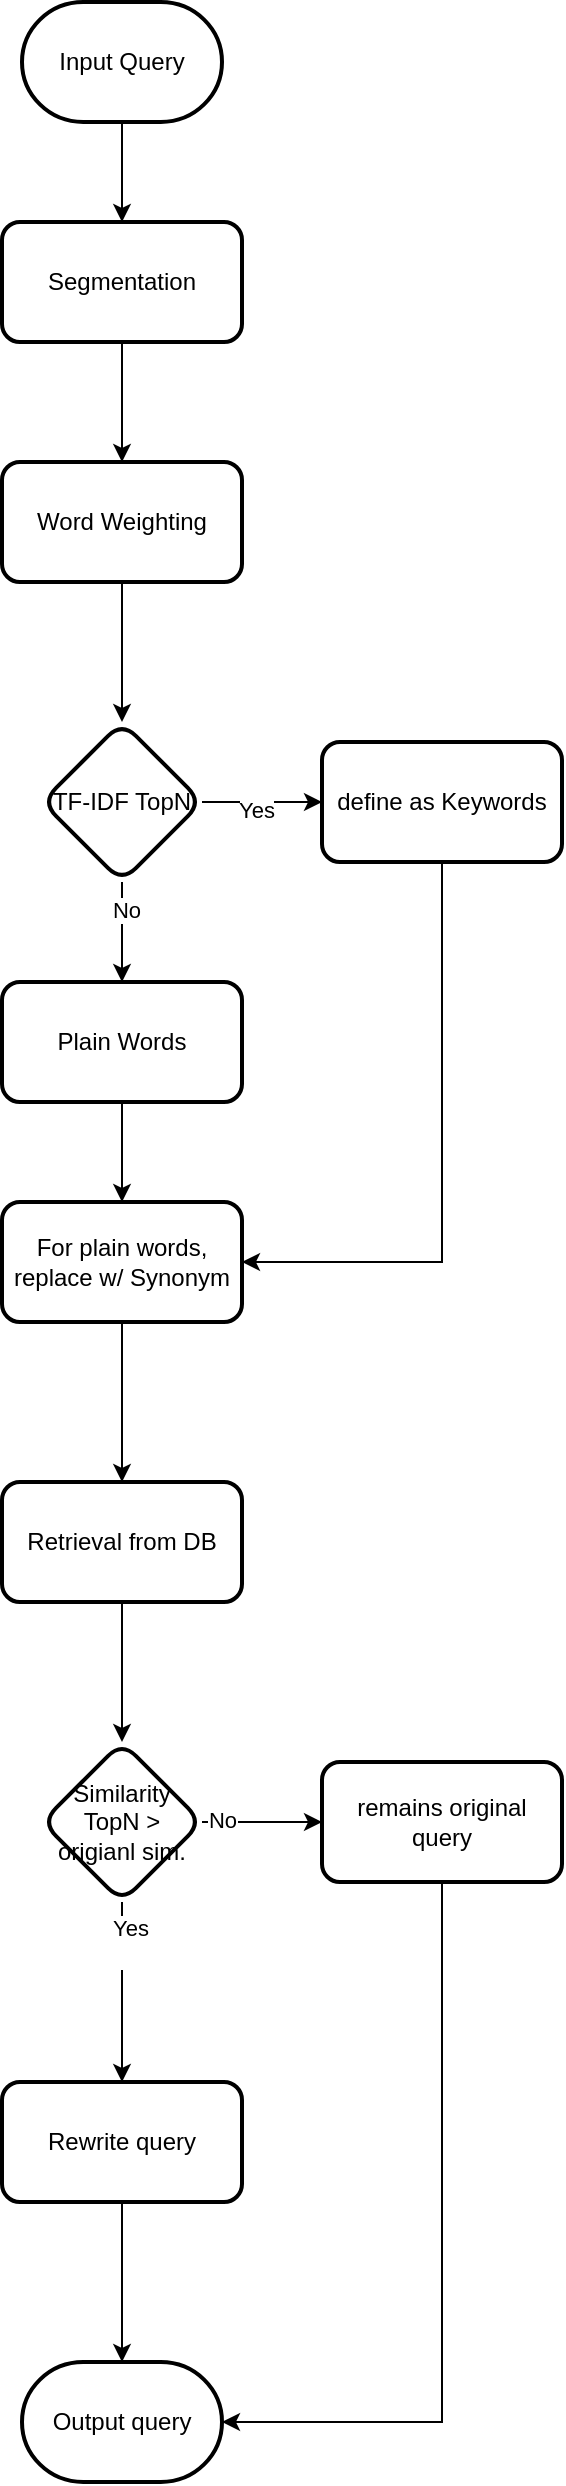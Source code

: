 <mxfile version="24.4.0" type="github">
  <diagram name="Page-1" id="D2q3CTD9yseETicwrILn">
    <mxGraphModel dx="1050" dy="557" grid="1" gridSize="10" guides="1" tooltips="1" connect="1" arrows="1" fold="1" page="1" pageScale="1" pageWidth="850" pageHeight="1100" math="0" shadow="0">
      <root>
        <mxCell id="0" />
        <mxCell id="1" parent="0" />
        <mxCell id="R1dN7XyizJ9iS3IXCTQg-6" value="" style="edgeStyle=orthogonalEdgeStyle;rounded=0;orthogonalLoop=1;jettySize=auto;html=1;" edge="1" parent="1" source="R1dN7XyizJ9iS3IXCTQg-4" target="R1dN7XyizJ9iS3IXCTQg-5">
          <mxGeometry relative="1" as="geometry" />
        </mxCell>
        <mxCell id="R1dN7XyizJ9iS3IXCTQg-4" value="Input Query" style="strokeWidth=2;html=1;shape=mxgraph.flowchart.terminator;whiteSpace=wrap;" vertex="1" parent="1">
          <mxGeometry x="110" y="40" width="100" height="60" as="geometry" />
        </mxCell>
        <mxCell id="R1dN7XyizJ9iS3IXCTQg-8" value="" style="edgeStyle=orthogonalEdgeStyle;rounded=0;orthogonalLoop=1;jettySize=auto;html=1;" edge="1" parent="1" source="R1dN7XyizJ9iS3IXCTQg-5" target="R1dN7XyizJ9iS3IXCTQg-7">
          <mxGeometry relative="1" as="geometry" />
        </mxCell>
        <mxCell id="R1dN7XyizJ9iS3IXCTQg-5" value="Segmentation" style="rounded=1;whiteSpace=wrap;html=1;strokeWidth=2;" vertex="1" parent="1">
          <mxGeometry x="100" y="150" width="120" height="60" as="geometry" />
        </mxCell>
        <mxCell id="R1dN7XyizJ9iS3IXCTQg-12" value="" style="edgeStyle=orthogonalEdgeStyle;rounded=0;orthogonalLoop=1;jettySize=auto;html=1;" edge="1" parent="1" source="R1dN7XyizJ9iS3IXCTQg-7" target="R1dN7XyizJ9iS3IXCTQg-11">
          <mxGeometry relative="1" as="geometry" />
        </mxCell>
        <mxCell id="R1dN7XyizJ9iS3IXCTQg-7" value="Word Weighting" style="rounded=1;whiteSpace=wrap;html=1;strokeWidth=2;" vertex="1" parent="1">
          <mxGeometry x="100" y="270" width="120" height="60" as="geometry" />
        </mxCell>
        <mxCell id="R1dN7XyizJ9iS3IXCTQg-14" value="" style="edgeStyle=orthogonalEdgeStyle;rounded=0;orthogonalLoop=1;jettySize=auto;html=1;" edge="1" parent="1" source="R1dN7XyizJ9iS3IXCTQg-11" target="R1dN7XyizJ9iS3IXCTQg-13">
          <mxGeometry relative="1" as="geometry" />
        </mxCell>
        <mxCell id="R1dN7XyizJ9iS3IXCTQg-15" value="Yes" style="edgeLabel;html=1;align=center;verticalAlign=middle;resizable=0;points=[];" vertex="1" connectable="0" parent="R1dN7XyizJ9iS3IXCTQg-14">
          <mxGeometry x="-0.107" y="-4" relative="1" as="geometry">
            <mxPoint as="offset" />
          </mxGeometry>
        </mxCell>
        <mxCell id="R1dN7XyizJ9iS3IXCTQg-17" value="" style="edgeStyle=orthogonalEdgeStyle;rounded=0;orthogonalLoop=1;jettySize=auto;html=1;" edge="1" parent="1" source="R1dN7XyizJ9iS3IXCTQg-11" target="R1dN7XyizJ9iS3IXCTQg-16">
          <mxGeometry relative="1" as="geometry" />
        </mxCell>
        <mxCell id="R1dN7XyizJ9iS3IXCTQg-18" value="No" style="edgeLabel;html=1;align=center;verticalAlign=middle;resizable=0;points=[];" vertex="1" connectable="0" parent="R1dN7XyizJ9iS3IXCTQg-17">
          <mxGeometry x="-0.444" y="2" relative="1" as="geometry">
            <mxPoint as="offset" />
          </mxGeometry>
        </mxCell>
        <mxCell id="R1dN7XyizJ9iS3IXCTQg-11" value="TF-IDF TopN" style="rhombus;whiteSpace=wrap;html=1;rounded=1;strokeWidth=2;" vertex="1" parent="1">
          <mxGeometry x="120" y="400" width="80" height="80" as="geometry" />
        </mxCell>
        <mxCell id="R1dN7XyizJ9iS3IXCTQg-21" style="edgeStyle=orthogonalEdgeStyle;rounded=0;orthogonalLoop=1;jettySize=auto;html=1;exitX=0.5;exitY=1;exitDx=0;exitDy=0;entryX=1;entryY=0.5;entryDx=0;entryDy=0;" edge="1" parent="1" source="R1dN7XyizJ9iS3IXCTQg-13" target="R1dN7XyizJ9iS3IXCTQg-19">
          <mxGeometry relative="1" as="geometry" />
        </mxCell>
        <mxCell id="R1dN7XyizJ9iS3IXCTQg-13" value="define as Keywords" style="whiteSpace=wrap;html=1;rounded=1;strokeWidth=2;" vertex="1" parent="1">
          <mxGeometry x="260" y="410" width="120" height="60" as="geometry" />
        </mxCell>
        <mxCell id="R1dN7XyizJ9iS3IXCTQg-20" value="" style="edgeStyle=orthogonalEdgeStyle;rounded=0;orthogonalLoop=1;jettySize=auto;html=1;" edge="1" parent="1" source="R1dN7XyizJ9iS3IXCTQg-16" target="R1dN7XyizJ9iS3IXCTQg-19">
          <mxGeometry relative="1" as="geometry" />
        </mxCell>
        <mxCell id="R1dN7XyizJ9iS3IXCTQg-16" value="Plain Words" style="whiteSpace=wrap;html=1;rounded=1;strokeWidth=2;" vertex="1" parent="1">
          <mxGeometry x="100" y="530" width="120" height="60" as="geometry" />
        </mxCell>
        <mxCell id="R1dN7XyizJ9iS3IXCTQg-23" value="" style="edgeStyle=orthogonalEdgeStyle;rounded=0;orthogonalLoop=1;jettySize=auto;html=1;" edge="1" parent="1" source="R1dN7XyizJ9iS3IXCTQg-19" target="R1dN7XyizJ9iS3IXCTQg-22">
          <mxGeometry relative="1" as="geometry" />
        </mxCell>
        <mxCell id="R1dN7XyizJ9iS3IXCTQg-19" value="For plain words, replace w/ Synonym" style="whiteSpace=wrap;html=1;rounded=1;strokeWidth=2;" vertex="1" parent="1">
          <mxGeometry x="100" y="640" width="120" height="60" as="geometry" />
        </mxCell>
        <mxCell id="R1dN7XyizJ9iS3IXCTQg-27" value="" style="edgeStyle=orthogonalEdgeStyle;rounded=0;orthogonalLoop=1;jettySize=auto;html=1;" edge="1" parent="1" source="R1dN7XyizJ9iS3IXCTQg-22" target="R1dN7XyizJ9iS3IXCTQg-26">
          <mxGeometry relative="1" as="geometry" />
        </mxCell>
        <mxCell id="R1dN7XyizJ9iS3IXCTQg-22" value="Retrieval from DB" style="whiteSpace=wrap;html=1;rounded=1;strokeWidth=2;" vertex="1" parent="1">
          <mxGeometry x="100" y="780" width="120" height="60" as="geometry" />
        </mxCell>
        <mxCell id="R1dN7XyizJ9iS3IXCTQg-29" value="" style="edgeStyle=orthogonalEdgeStyle;rounded=0;orthogonalLoop=1;jettySize=auto;html=1;" edge="1" parent="1" source="R1dN7XyizJ9iS3IXCTQg-26" target="R1dN7XyizJ9iS3IXCTQg-28">
          <mxGeometry relative="1" as="geometry" />
        </mxCell>
        <mxCell id="R1dN7XyizJ9iS3IXCTQg-30" value="Yes&lt;div&gt;&lt;br&gt;&lt;/div&gt;" style="edgeLabel;html=1;align=center;verticalAlign=middle;resizable=0;points=[];" vertex="1" connectable="0" parent="R1dN7XyizJ9iS3IXCTQg-29">
          <mxGeometry x="-0.56" y="4" relative="1" as="geometry">
            <mxPoint as="offset" />
          </mxGeometry>
        </mxCell>
        <mxCell id="R1dN7XyizJ9iS3IXCTQg-32" value="" style="edgeStyle=orthogonalEdgeStyle;rounded=0;orthogonalLoop=1;jettySize=auto;html=1;" edge="1" parent="1" source="R1dN7XyizJ9iS3IXCTQg-26" target="R1dN7XyizJ9iS3IXCTQg-31">
          <mxGeometry relative="1" as="geometry" />
        </mxCell>
        <mxCell id="R1dN7XyizJ9iS3IXCTQg-33" value="No" style="edgeLabel;html=1;align=center;verticalAlign=middle;resizable=0;points=[];" vertex="1" connectable="0" parent="R1dN7XyizJ9iS3IXCTQg-32">
          <mxGeometry x="-0.673" y="1" relative="1" as="geometry">
            <mxPoint as="offset" />
          </mxGeometry>
        </mxCell>
        <mxCell id="R1dN7XyizJ9iS3IXCTQg-26" value="Similarity TopN &amp;gt; origianl sim." style="rhombus;whiteSpace=wrap;html=1;rounded=1;strokeWidth=2;" vertex="1" parent="1">
          <mxGeometry x="120" y="910" width="80" height="80" as="geometry" />
        </mxCell>
        <mxCell id="R1dN7XyizJ9iS3IXCTQg-28" value="Rewrite query" style="whiteSpace=wrap;html=1;rounded=1;strokeWidth=2;" vertex="1" parent="1">
          <mxGeometry x="100" y="1080" width="120" height="60" as="geometry" />
        </mxCell>
        <mxCell id="R1dN7XyizJ9iS3IXCTQg-31" value="remains original query" style="whiteSpace=wrap;html=1;rounded=1;strokeWidth=2;" vertex="1" parent="1">
          <mxGeometry x="260" y="920" width="120" height="60" as="geometry" />
        </mxCell>
        <mxCell id="R1dN7XyizJ9iS3IXCTQg-34" value="Output query" style="strokeWidth=2;html=1;shape=mxgraph.flowchart.terminator;whiteSpace=wrap;" vertex="1" parent="1">
          <mxGeometry x="110" y="1220" width="100" height="60" as="geometry" />
        </mxCell>
        <mxCell id="R1dN7XyizJ9iS3IXCTQg-35" style="edgeStyle=orthogonalEdgeStyle;rounded=0;orthogonalLoop=1;jettySize=auto;html=1;exitX=0.5;exitY=1;exitDx=0;exitDy=0;entryX=0.5;entryY=0;entryDx=0;entryDy=0;entryPerimeter=0;" edge="1" parent="1" source="R1dN7XyizJ9iS3IXCTQg-28" target="R1dN7XyizJ9iS3IXCTQg-34">
          <mxGeometry relative="1" as="geometry" />
        </mxCell>
        <mxCell id="R1dN7XyizJ9iS3IXCTQg-36" style="edgeStyle=orthogonalEdgeStyle;rounded=0;orthogonalLoop=1;jettySize=auto;html=1;exitX=0.5;exitY=1;exitDx=0;exitDy=0;entryX=1;entryY=0.5;entryDx=0;entryDy=0;entryPerimeter=0;" edge="1" parent="1" source="R1dN7XyizJ9iS3IXCTQg-31" target="R1dN7XyizJ9iS3IXCTQg-34">
          <mxGeometry relative="1" as="geometry" />
        </mxCell>
      </root>
    </mxGraphModel>
  </diagram>
</mxfile>
